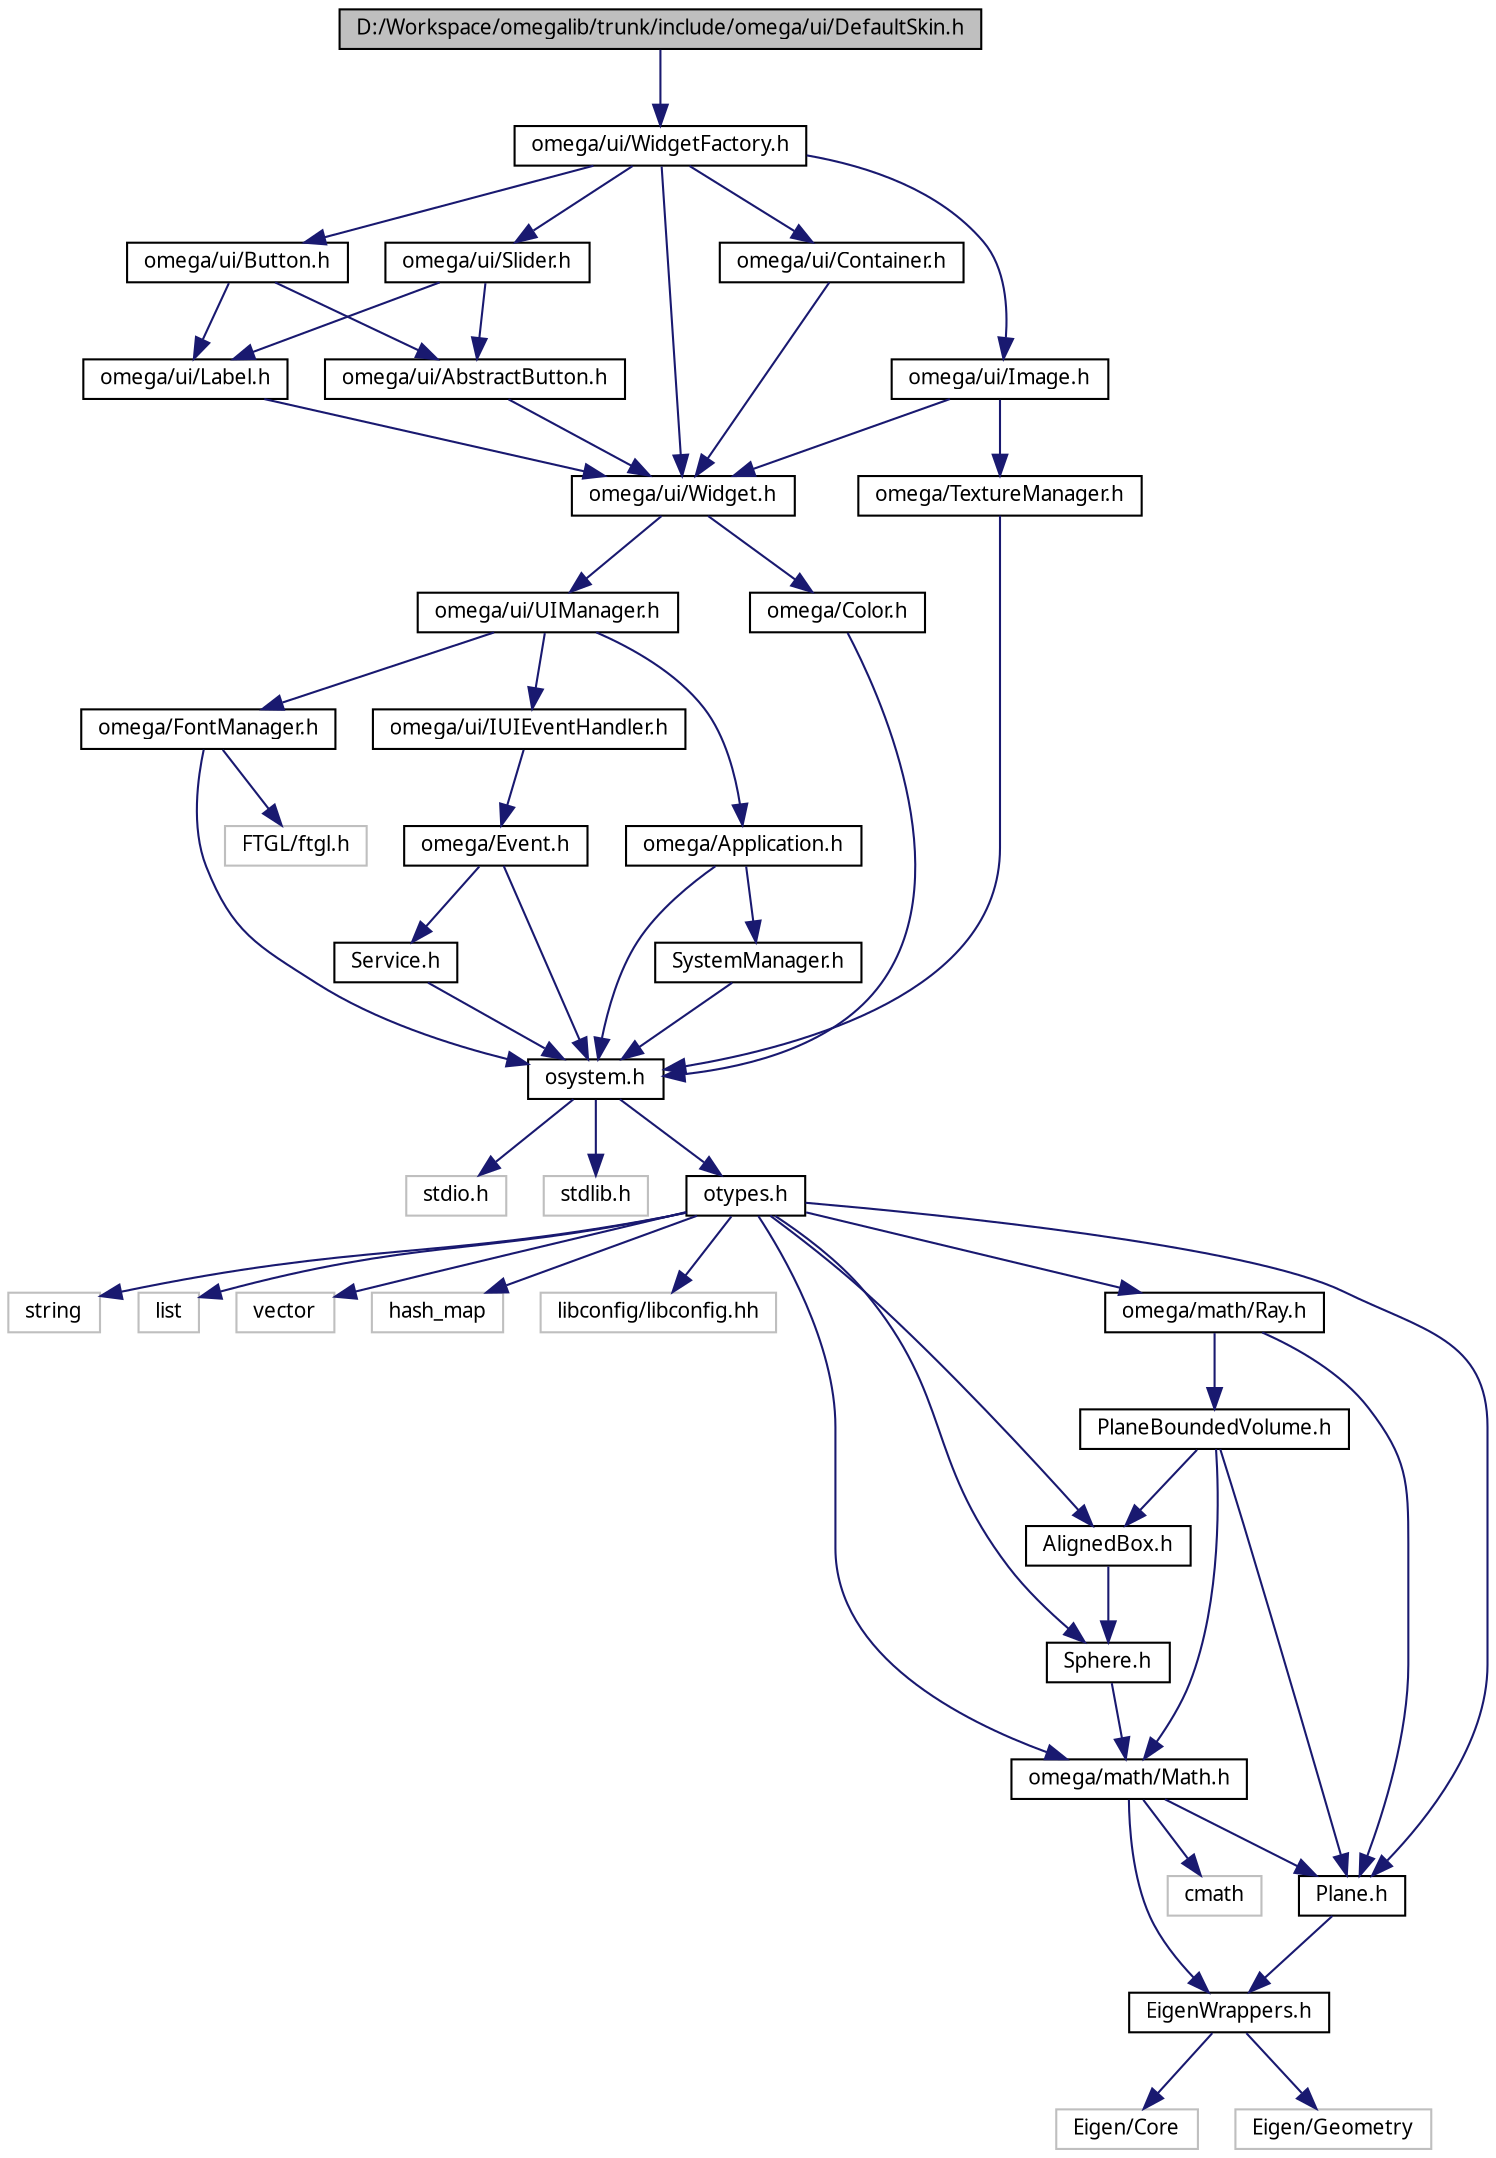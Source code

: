 digraph G
{
  bgcolor="transparent";
  edge [fontname="FreeSans.ttf",fontsize="10",labelfontname="FreeSans.ttf",labelfontsize="10"];
  node [fontname="FreeSans.ttf",fontsize="10",shape=record];
  Node1 [label="D:/Workspace/omegalib/trunk/include/omega/ui/DefaultSkin.h",height=0.2,width=0.4,color="black", fillcolor="grey75", style="filled" fontcolor="black"];
  Node1 -> Node2 [color="midnightblue",fontsize="10",style="solid",fontname="FreeSans.ttf"];
  Node2 [label="omega/ui/WidgetFactory.h",height=0.2,width=0.4,color="black",URL="$_widget_factory_8h.html"];
  Node2 -> Node3 [color="midnightblue",fontsize="10",style="solid",fontname="FreeSans.ttf"];
  Node3 [label="omega/ui/Button.h",height=0.2,width=0.4,color="black",URL="$_button_8h.html"];
  Node3 -> Node4 [color="midnightblue",fontsize="10",style="solid",fontname="FreeSans.ttf"];
  Node4 [label="omega/ui/AbstractButton.h",height=0.2,width=0.4,color="black",URL="$_abstract_button_8h.html"];
  Node4 -> Node5 [color="midnightblue",fontsize="10",style="solid",fontname="FreeSans.ttf"];
  Node5 [label="omega/ui/Widget.h",height=0.2,width=0.4,color="black",URL="$_widget_8h.html"];
  Node5 -> Node6 [color="midnightblue",fontsize="10",style="solid",fontname="FreeSans.ttf"];
  Node6 [label="omega/Color.h",height=0.2,width=0.4,color="black",URL="$_color_8h.html"];
  Node6 -> Node7 [color="midnightblue",fontsize="10",style="solid",fontname="FreeSans.ttf"];
  Node7 [label="osystem.h",height=0.2,width=0.4,color="black",URL="$osystem_8h.html"];
  Node7 -> Node8 [color="midnightblue",fontsize="10",style="solid",fontname="FreeSans.ttf"];
  Node8 [label="stdio.h",height=0.2,width=0.4,color="grey75"];
  Node7 -> Node9 [color="midnightblue",fontsize="10",style="solid",fontname="FreeSans.ttf"];
  Node9 [label="stdlib.h",height=0.2,width=0.4,color="grey75"];
  Node7 -> Node10 [color="midnightblue",fontsize="10",style="solid",fontname="FreeSans.ttf"];
  Node10 [label="otypes.h",height=0.2,width=0.4,color="black",URL="$otypes_8h.html"];
  Node10 -> Node11 [color="midnightblue",fontsize="10",style="solid",fontname="FreeSans.ttf"];
  Node11 [label="string",height=0.2,width=0.4,color="grey75"];
  Node10 -> Node12 [color="midnightblue",fontsize="10",style="solid",fontname="FreeSans.ttf"];
  Node12 [label="list",height=0.2,width=0.4,color="grey75"];
  Node10 -> Node13 [color="midnightblue",fontsize="10",style="solid",fontname="FreeSans.ttf"];
  Node13 [label="vector",height=0.2,width=0.4,color="grey75"];
  Node10 -> Node14 [color="midnightblue",fontsize="10",style="solid",fontname="FreeSans.ttf"];
  Node14 [label="hash_map",height=0.2,width=0.4,color="grey75"];
  Node10 -> Node15 [color="midnightblue",fontsize="10",style="solid",fontname="FreeSans.ttf"];
  Node15 [label="libconfig/libconfig.hh",height=0.2,width=0.4,color="grey75"];
  Node10 -> Node16 [color="midnightblue",fontsize="10",style="solid",fontname="FreeSans.ttf"];
  Node16 [label="omega/math/Math.h",height=0.2,width=0.4,color="black",URL="$_math_8h.html"];
  Node16 -> Node17 [color="midnightblue",fontsize="10",style="solid",fontname="FreeSans.ttf"];
  Node17 [label="cmath",height=0.2,width=0.4,color="grey75"];
  Node16 -> Node18 [color="midnightblue",fontsize="10",style="solid",fontname="FreeSans.ttf"];
  Node18 [label="Plane.h",height=0.2,width=0.4,color="black",URL="$_plane_8h.html"];
  Node18 -> Node19 [color="midnightblue",fontsize="10",style="solid",fontname="FreeSans.ttf"];
  Node19 [label="EigenWrappers.h",height=0.2,width=0.4,color="black",URL="$_eigen_wrappers_8h.html"];
  Node19 -> Node20 [color="midnightblue",fontsize="10",style="solid",fontname="FreeSans.ttf"];
  Node20 [label="Eigen/Core",height=0.2,width=0.4,color="grey75"];
  Node19 -> Node21 [color="midnightblue",fontsize="10",style="solid",fontname="FreeSans.ttf"];
  Node21 [label="Eigen/Geometry",height=0.2,width=0.4,color="grey75"];
  Node16 -> Node19 [color="midnightblue",fontsize="10",style="solid",fontname="FreeSans.ttf"];
  Node10 -> Node22 [color="midnightblue",fontsize="10",style="solid",fontname="FreeSans.ttf"];
  Node22 [label="omega/math/Ray.h",height=0.2,width=0.4,color="black",URL="$_ray_8h.html"];
  Node22 -> Node18 [color="midnightblue",fontsize="10",style="solid",fontname="FreeSans.ttf"];
  Node22 -> Node23 [color="midnightblue",fontsize="10",style="solid",fontname="FreeSans.ttf"];
  Node23 [label="PlaneBoundedVolume.h",height=0.2,width=0.4,color="black",URL="$_plane_bounded_volume_8h.html"];
  Node23 -> Node24 [color="midnightblue",fontsize="10",style="solid",fontname="FreeSans.ttf"];
  Node24 [label="AlignedBox.h",height=0.2,width=0.4,color="black",URL="$_aligned_box_8h.html"];
  Node24 -> Node25 [color="midnightblue",fontsize="10",style="solid",fontname="FreeSans.ttf"];
  Node25 [label="Sphere.h",height=0.2,width=0.4,color="black",URL="$_sphere_8h.html"];
  Node25 -> Node16 [color="midnightblue",fontsize="10",style="solid",fontname="FreeSans.ttf"];
  Node23 -> Node16 [color="midnightblue",fontsize="10",style="solid",fontname="FreeSans.ttf"];
  Node23 -> Node18 [color="midnightblue",fontsize="10",style="solid",fontname="FreeSans.ttf"];
  Node10 -> Node24 [color="midnightblue",fontsize="10",style="solid",fontname="FreeSans.ttf"];
  Node10 -> Node25 [color="midnightblue",fontsize="10",style="solid",fontname="FreeSans.ttf"];
  Node10 -> Node18 [color="midnightblue",fontsize="10",style="solid",fontname="FreeSans.ttf"];
  Node5 -> Node26 [color="midnightblue",fontsize="10",style="solid",fontname="FreeSans.ttf"];
  Node26 [label="omega/ui/UIManager.h",height=0.2,width=0.4,color="black",URL="$_u_i_manager_8h.html"];
  Node26 -> Node27 [color="midnightblue",fontsize="10",style="solid",fontname="FreeSans.ttf"];
  Node27 [label="omega/Application.h",height=0.2,width=0.4,color="black",URL="$_application_8h.html"];
  Node27 -> Node7 [color="midnightblue",fontsize="10",style="solid",fontname="FreeSans.ttf"];
  Node27 -> Node28 [color="midnightblue",fontsize="10",style="solid",fontname="FreeSans.ttf"];
  Node28 [label="SystemManager.h",height=0.2,width=0.4,color="black",URL="$_system_manager_8h.html"];
  Node28 -> Node7 [color="midnightblue",fontsize="10",style="solid",fontname="FreeSans.ttf"];
  Node26 -> Node29 [color="midnightblue",fontsize="10",style="solid",fontname="FreeSans.ttf"];
  Node29 [label="omega/FontManager.h",height=0.2,width=0.4,color="black",URL="$_font_manager_8h.html"];
  Node29 -> Node7 [color="midnightblue",fontsize="10",style="solid",fontname="FreeSans.ttf"];
  Node29 -> Node30 [color="midnightblue",fontsize="10",style="solid",fontname="FreeSans.ttf"];
  Node30 [label="FTGL/ftgl.h",height=0.2,width=0.4,color="grey75"];
  Node26 -> Node31 [color="midnightblue",fontsize="10",style="solid",fontname="FreeSans.ttf"];
  Node31 [label="omega/ui/IUIEventHandler.h",height=0.2,width=0.4,color="black",URL="$_i_u_i_event_handler_8h.html"];
  Node31 -> Node32 [color="midnightblue",fontsize="10",style="solid",fontname="FreeSans.ttf"];
  Node32 [label="omega/Event.h",height=0.2,width=0.4,color="black",URL="$_event_8h.html"];
  Node32 -> Node7 [color="midnightblue",fontsize="10",style="solid",fontname="FreeSans.ttf"];
  Node32 -> Node33 [color="midnightblue",fontsize="10",style="solid",fontname="FreeSans.ttf"];
  Node33 [label="Service.h",height=0.2,width=0.4,color="black",URL="$_service_8h.html"];
  Node33 -> Node7 [color="midnightblue",fontsize="10",style="solid",fontname="FreeSans.ttf"];
  Node3 -> Node34 [color="midnightblue",fontsize="10",style="solid",fontname="FreeSans.ttf"];
  Node34 [label="omega/ui/Label.h",height=0.2,width=0.4,color="black",URL="$_label_8h.html"];
  Node34 -> Node5 [color="midnightblue",fontsize="10",style="solid",fontname="FreeSans.ttf"];
  Node2 -> Node35 [color="midnightblue",fontsize="10",style="solid",fontname="FreeSans.ttf"];
  Node35 [label="omega/ui/Container.h",height=0.2,width=0.4,color="black",URL="$_container_8h.html"];
  Node35 -> Node5 [color="midnightblue",fontsize="10",style="solid",fontname="FreeSans.ttf"];
  Node2 -> Node36 [color="midnightblue",fontsize="10",style="solid",fontname="FreeSans.ttf"];
  Node36 [label="omega/ui/Slider.h",height=0.2,width=0.4,color="black",URL="$_slider_8h.html"];
  Node36 -> Node4 [color="midnightblue",fontsize="10",style="solid",fontname="FreeSans.ttf"];
  Node36 -> Node34 [color="midnightblue",fontsize="10",style="solid",fontname="FreeSans.ttf"];
  Node2 -> Node5 [color="midnightblue",fontsize="10",style="solid",fontname="FreeSans.ttf"];
  Node2 -> Node37 [color="midnightblue",fontsize="10",style="solid",fontname="FreeSans.ttf"];
  Node37 [label="omega/ui/Image.h",height=0.2,width=0.4,color="black",URL="$_image_8h.html"];
  Node37 -> Node38 [color="midnightblue",fontsize="10",style="solid",fontname="FreeSans.ttf"];
  Node38 [label="omega/TextureManager.h",height=0.2,width=0.4,color="black",URL="$_texture_manager_8h.html"];
  Node38 -> Node7 [color="midnightblue",fontsize="10",style="solid",fontname="FreeSans.ttf"];
  Node37 -> Node5 [color="midnightblue",fontsize="10",style="solid",fontname="FreeSans.ttf"];
}
